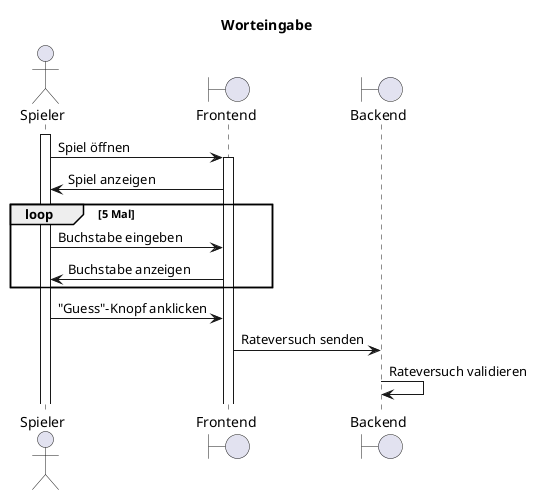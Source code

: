 @startuml F001_seq
title "Worteingabe"

actor "Spieler" as user
boundary "Frontend" as frontend
boundary "Backend" as backend

activate user
user -> frontend: Spiel öffnen
activate frontend
user <- frontend: Spiel anzeigen
loop 5 Mal
    user -> frontend: Buchstabe eingeben
    user <- frontend: Buchstabe anzeigen
end
user -> frontend: "Guess"-Knopf anklicken
frontend -> backend: Rateversuch senden
backend -> backend: Rateversuch validieren
@enduml